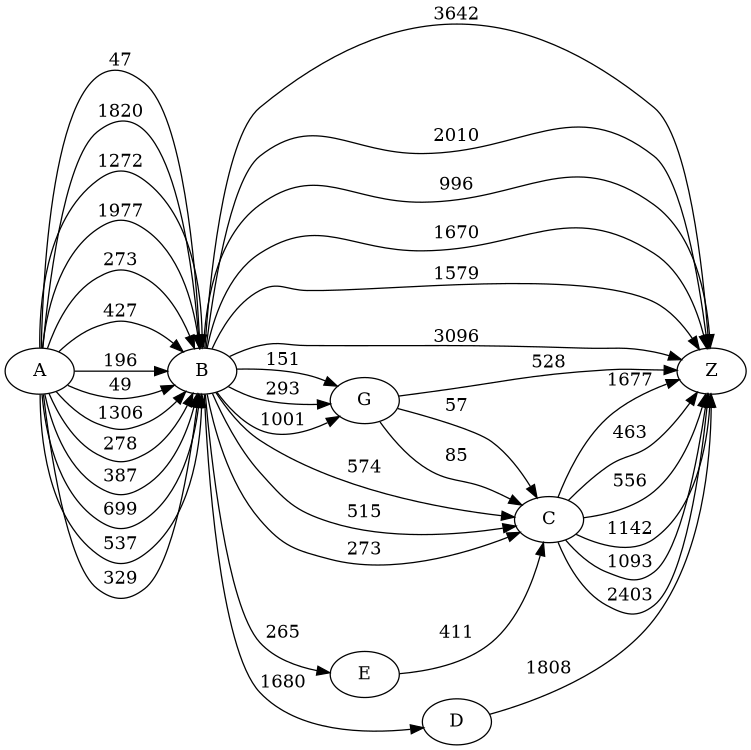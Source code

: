 digraph G {
	rankdir=LR size="8,5"
	A
	B
	A -> B [label=47]
	B
	G
	B -> G [label=151]
	G
	C
	G -> C [label=57]
	C
	Z
	C -> Z [label=1677]
	A
	B
	A -> B [label=1820]
	B
	G
	B -> G [label=293]
	G
	C
	G -> C [label=85]
	C
	Z
	C -> Z [label=463]
	A
	B
	A -> B [label=1272]
	B
	Z
	B -> Z [label=3642]
	A
	B
	A -> B [label=1977]
	B
	C
	B -> C [label=574]
	C
	Z
	C -> Z [label=556]
	A
	B
	A -> B [label=273]
	B
	Z
	B -> Z [label=2010]
	A
	B
	A -> B [label=427]
	B
	C
	B -> C [label=515]
	C
	Z
	C -> Z [label=1142]
	A
	B
	A -> B [label=196]
	B
	G
	B -> G [label=1001]
	G
	Z
	G -> Z [label=528]
	A
	B
	A -> B [label=49]
	B
	Z
	B -> Z [label=996]
	A
	B
	A -> B [label=1306]
	B
	Z
	B -> Z [label=1670]
	A
	B
	A -> B [label=278]
	B
	Z
	B -> Z [label=1579]
	A
	B
	A -> B [label=387]
	B
	Z
	B -> Z [label=3096]
	A
	B
	A -> B [label=699]
	B
	C
	B -> C [label=273]
	C
	Z
	C -> Z [label=1093]
	A
	B
	A -> B [label=537]
	B
	D
	B -> D [label=1680]
	D
	Z
	D -> Z [label=1808]
	A
	B
	A -> B [label=329]
	B
	E
	B -> E [label=265]
	E
	C
	E -> C [label=411]
	C
	Z
	C -> Z [label=2403]
}
